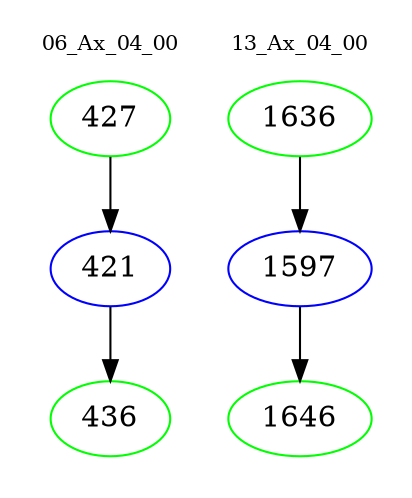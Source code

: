 digraph{
subgraph cluster_0 {
color = white
label = "06_Ax_04_00";
fontsize=10;
T0_427 [label="427", color="green"]
T0_427 -> T0_421 [color="black"]
T0_421 [label="421", color="blue"]
T0_421 -> T0_436 [color="black"]
T0_436 [label="436", color="green"]
}
subgraph cluster_1 {
color = white
label = "13_Ax_04_00";
fontsize=10;
T1_1636 [label="1636", color="green"]
T1_1636 -> T1_1597 [color="black"]
T1_1597 [label="1597", color="blue"]
T1_1597 -> T1_1646 [color="black"]
T1_1646 [label="1646", color="green"]
}
}
